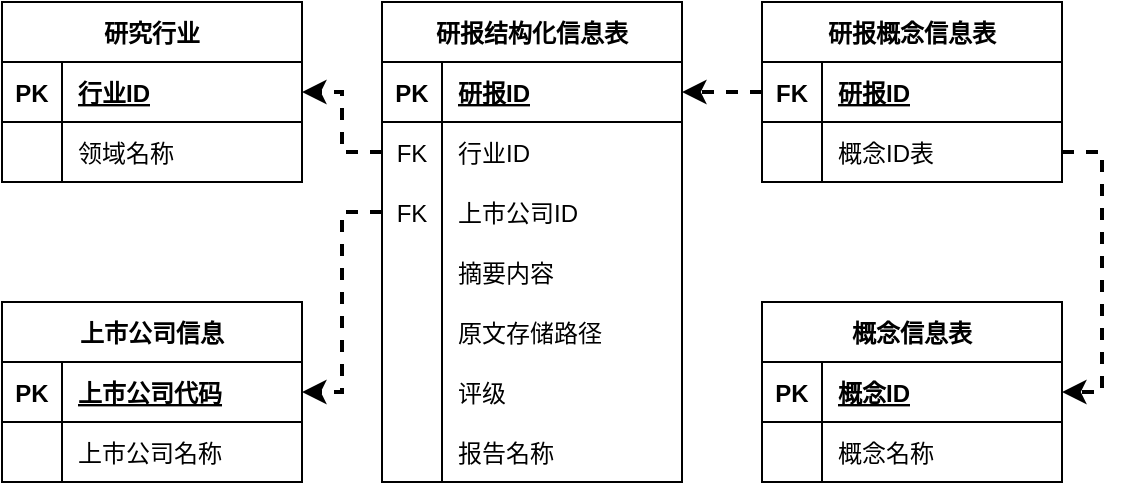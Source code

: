 <mxfile version="16.4.11" type="github">
  <diagram id="uSX-9S-eXGz2k6nIvwEQ" name="第 1 页">
    <mxGraphModel dx="916" dy="466" grid="1" gridSize="10" guides="1" tooltips="1" connect="1" arrows="1" fold="1" page="1" pageScale="1" pageWidth="850" pageHeight="1100" math="0" shadow="0">
      <root>
        <mxCell id="0" />
        <mxCell id="1" parent="0" />
        <mxCell id="vnZ6nE50Qv4-x-l0_GSR-59" value="研究行业" style="shape=table;startSize=30;container=1;collapsible=1;childLayout=tableLayout;fixedRows=1;rowLines=0;fontStyle=1;align=center;resizeLast=1;" parent="1" vertex="1">
          <mxGeometry x="170" y="130" width="150" height="90" as="geometry" />
        </mxCell>
        <mxCell id="vnZ6nE50Qv4-x-l0_GSR-60" value="" style="shape=partialRectangle;collapsible=0;dropTarget=0;pointerEvents=0;fillColor=none;top=0;left=0;bottom=1;right=0;points=[[0,0.5],[1,0.5]];portConstraint=eastwest;" parent="vnZ6nE50Qv4-x-l0_GSR-59" vertex="1">
          <mxGeometry y="30" width="150" height="30" as="geometry" />
        </mxCell>
        <mxCell id="vnZ6nE50Qv4-x-l0_GSR-61" value="PK" style="shape=partialRectangle;connectable=0;fillColor=none;top=0;left=0;bottom=0;right=0;fontStyle=1;overflow=hidden;" parent="vnZ6nE50Qv4-x-l0_GSR-60" vertex="1">
          <mxGeometry width="30" height="30" as="geometry">
            <mxRectangle width="30" height="30" as="alternateBounds" />
          </mxGeometry>
        </mxCell>
        <mxCell id="vnZ6nE50Qv4-x-l0_GSR-62" value="行业ID" style="shape=partialRectangle;connectable=0;fillColor=none;top=0;left=0;bottom=0;right=0;align=left;spacingLeft=6;fontStyle=5;overflow=hidden;" parent="vnZ6nE50Qv4-x-l0_GSR-60" vertex="1">
          <mxGeometry x="30" width="120" height="30" as="geometry">
            <mxRectangle width="120" height="30" as="alternateBounds" />
          </mxGeometry>
        </mxCell>
        <mxCell id="vnZ6nE50Qv4-x-l0_GSR-63" value="" style="shape=partialRectangle;collapsible=0;dropTarget=0;pointerEvents=0;fillColor=none;top=0;left=0;bottom=0;right=0;points=[[0,0.5],[1,0.5]];portConstraint=eastwest;" parent="vnZ6nE50Qv4-x-l0_GSR-59" vertex="1">
          <mxGeometry y="60" width="150" height="30" as="geometry" />
        </mxCell>
        <mxCell id="vnZ6nE50Qv4-x-l0_GSR-64" value="" style="shape=partialRectangle;connectable=0;fillColor=none;top=0;left=0;bottom=0;right=0;editable=1;overflow=hidden;" parent="vnZ6nE50Qv4-x-l0_GSR-63" vertex="1">
          <mxGeometry width="30" height="30" as="geometry">
            <mxRectangle width="30" height="30" as="alternateBounds" />
          </mxGeometry>
        </mxCell>
        <mxCell id="vnZ6nE50Qv4-x-l0_GSR-65" value="领域名称" style="shape=partialRectangle;connectable=0;fillColor=none;top=0;left=0;bottom=0;right=0;align=left;spacingLeft=6;overflow=hidden;" parent="vnZ6nE50Qv4-x-l0_GSR-63" vertex="1">
          <mxGeometry x="30" width="120" height="30" as="geometry">
            <mxRectangle width="120" height="30" as="alternateBounds" />
          </mxGeometry>
        </mxCell>
        <mxCell id="vnZ6nE50Qv4-x-l0_GSR-95" value="" style="group" parent="1" vertex="1" connectable="0">
          <mxGeometry x="170" y="280" width="160" height="100" as="geometry" />
        </mxCell>
        <mxCell id="vnZ6nE50Qv4-x-l0_GSR-96" value="上市公司信息" style="shape=table;startSize=30;container=1;collapsible=1;childLayout=tableLayout;fixedRows=1;rowLines=0;fontStyle=1;align=center;resizeLast=1;" parent="vnZ6nE50Qv4-x-l0_GSR-95" vertex="1">
          <mxGeometry width="150" height="90" as="geometry" />
        </mxCell>
        <mxCell id="vnZ6nE50Qv4-x-l0_GSR-97" value="" style="shape=partialRectangle;collapsible=0;dropTarget=0;pointerEvents=0;fillColor=none;top=0;left=0;bottom=1;right=0;points=[[0,0.5],[1,0.5]];portConstraint=eastwest;" parent="vnZ6nE50Qv4-x-l0_GSR-96" vertex="1">
          <mxGeometry y="30" width="150" height="30" as="geometry" />
        </mxCell>
        <mxCell id="vnZ6nE50Qv4-x-l0_GSR-98" value="PK" style="shape=partialRectangle;connectable=0;fillColor=none;top=0;left=0;bottom=0;right=0;fontStyle=1;overflow=hidden;" parent="vnZ6nE50Qv4-x-l0_GSR-97" vertex="1">
          <mxGeometry width="30" height="30" as="geometry">
            <mxRectangle width="30" height="30" as="alternateBounds" />
          </mxGeometry>
        </mxCell>
        <mxCell id="vnZ6nE50Qv4-x-l0_GSR-99" value="上市公司代码" style="shape=partialRectangle;connectable=0;fillColor=none;top=0;left=0;bottom=0;right=0;align=left;spacingLeft=6;fontStyle=5;overflow=hidden;" parent="vnZ6nE50Qv4-x-l0_GSR-97" vertex="1">
          <mxGeometry x="30" width="120" height="30" as="geometry">
            <mxRectangle width="120" height="30" as="alternateBounds" />
          </mxGeometry>
        </mxCell>
        <mxCell id="vnZ6nE50Qv4-x-l0_GSR-100" value="" style="shape=partialRectangle;collapsible=0;dropTarget=0;pointerEvents=0;fillColor=none;top=0;left=0;bottom=0;right=0;points=[[0,0.5],[1,0.5]];portConstraint=eastwest;" parent="vnZ6nE50Qv4-x-l0_GSR-96" vertex="1">
          <mxGeometry y="60" width="150" height="30" as="geometry" />
        </mxCell>
        <mxCell id="vnZ6nE50Qv4-x-l0_GSR-101" value="" style="shape=partialRectangle;connectable=0;fillColor=none;top=0;left=0;bottom=0;right=0;editable=1;overflow=hidden;" parent="vnZ6nE50Qv4-x-l0_GSR-100" vertex="1">
          <mxGeometry width="30" height="30" as="geometry">
            <mxRectangle width="30" height="30" as="alternateBounds" />
          </mxGeometry>
        </mxCell>
        <mxCell id="vnZ6nE50Qv4-x-l0_GSR-102" value="上市公司名称" style="shape=partialRectangle;connectable=0;fillColor=none;top=0;left=0;bottom=0;right=0;align=left;spacingLeft=6;overflow=hidden;" parent="vnZ6nE50Qv4-x-l0_GSR-100" vertex="1">
          <mxGeometry x="30" width="120" height="30" as="geometry">
            <mxRectangle width="120" height="30" as="alternateBounds" />
          </mxGeometry>
        </mxCell>
        <mxCell id="vnZ6nE50Qv4-x-l0_GSR-106" style="edgeStyle=orthogonalEdgeStyle;rounded=0;orthogonalLoop=1;jettySize=auto;html=1;exitX=1;exitY=0.5;exitDx=0;exitDy=0;" parent="vnZ6nE50Qv4-x-l0_GSR-96" source="vnZ6nE50Qv4-x-l0_GSR-100" target="vnZ6nE50Qv4-x-l0_GSR-100" edge="1">
          <mxGeometry relative="1" as="geometry" />
        </mxCell>
        <mxCell id="vnZ6nE50Qv4-x-l0_GSR-107" value="" style="shape=partialRectangle;connectable=0;fillColor=none;top=0;left=0;bottom=0;right=0;editable=1;overflow=hidden;" parent="vnZ6nE50Qv4-x-l0_GSR-95" vertex="1">
          <mxGeometry y="44.444" width="32" height="11.111" as="geometry" />
        </mxCell>
        <mxCell id="eZdpOaNj7tm1_0DmGY0I-107" value="研报概念信息表" style="shape=table;startSize=30;container=1;collapsible=1;childLayout=tableLayout;fixedRows=1;rowLines=0;fontStyle=1;align=center;resizeLast=1;" vertex="1" parent="1">
          <mxGeometry x="550" y="130" width="150" height="90" as="geometry" />
        </mxCell>
        <mxCell id="eZdpOaNj7tm1_0DmGY0I-108" value="" style="shape=partialRectangle;collapsible=0;dropTarget=0;pointerEvents=0;fillColor=none;top=0;left=0;bottom=1;right=0;points=[[0,0.5],[1,0.5]];portConstraint=eastwest;" vertex="1" parent="eZdpOaNj7tm1_0DmGY0I-107">
          <mxGeometry y="30" width="150" height="30" as="geometry" />
        </mxCell>
        <mxCell id="eZdpOaNj7tm1_0DmGY0I-109" value="FK" style="shape=partialRectangle;connectable=0;fillColor=none;top=0;left=0;bottom=0;right=0;fontStyle=1;overflow=hidden;" vertex="1" parent="eZdpOaNj7tm1_0DmGY0I-108">
          <mxGeometry width="30" height="30" as="geometry">
            <mxRectangle width="30" height="30" as="alternateBounds" />
          </mxGeometry>
        </mxCell>
        <mxCell id="eZdpOaNj7tm1_0DmGY0I-110" value="研报ID" style="shape=partialRectangle;connectable=0;fillColor=none;top=0;left=0;bottom=0;right=0;align=left;spacingLeft=6;fontStyle=5;overflow=hidden;" vertex="1" parent="eZdpOaNj7tm1_0DmGY0I-108">
          <mxGeometry x="30" width="120" height="30" as="geometry">
            <mxRectangle width="120" height="30" as="alternateBounds" />
          </mxGeometry>
        </mxCell>
        <mxCell id="eZdpOaNj7tm1_0DmGY0I-111" value="" style="shape=partialRectangle;collapsible=0;dropTarget=0;pointerEvents=0;fillColor=none;top=0;left=0;bottom=0;right=0;points=[[0,0.5],[1,0.5]];portConstraint=eastwest;" vertex="1" parent="eZdpOaNj7tm1_0DmGY0I-107">
          <mxGeometry y="60" width="150" height="30" as="geometry" />
        </mxCell>
        <mxCell id="eZdpOaNj7tm1_0DmGY0I-112" value="" style="shape=partialRectangle;connectable=0;fillColor=none;top=0;left=0;bottom=0;right=0;editable=1;overflow=hidden;" vertex="1" parent="eZdpOaNj7tm1_0DmGY0I-111">
          <mxGeometry width="30" height="30" as="geometry">
            <mxRectangle width="30" height="30" as="alternateBounds" />
          </mxGeometry>
        </mxCell>
        <mxCell id="eZdpOaNj7tm1_0DmGY0I-113" value="概念ID表" style="shape=partialRectangle;connectable=0;fillColor=none;top=0;left=0;bottom=0;right=0;align=left;spacingLeft=6;overflow=hidden;" vertex="1" parent="eZdpOaNj7tm1_0DmGY0I-111">
          <mxGeometry x="30" width="120" height="30" as="geometry">
            <mxRectangle width="120" height="30" as="alternateBounds" />
          </mxGeometry>
        </mxCell>
        <mxCell id="eZdpOaNj7tm1_0DmGY0I-69" value="研报结构化信息表" style="shape=table;startSize=30;container=1;collapsible=1;childLayout=tableLayout;fixedRows=1;rowLines=0;fontStyle=1;align=center;resizeLast=1;" vertex="1" parent="1">
          <mxGeometry x="360" y="130" width="150" height="240" as="geometry" />
        </mxCell>
        <mxCell id="eZdpOaNj7tm1_0DmGY0I-70" value="" style="shape=partialRectangle;collapsible=0;dropTarget=0;pointerEvents=0;fillColor=none;top=0;left=0;bottom=1;right=0;points=[[0,0.5],[1,0.5]];portConstraint=eastwest;" vertex="1" parent="eZdpOaNj7tm1_0DmGY0I-69">
          <mxGeometry y="30" width="150" height="30" as="geometry" />
        </mxCell>
        <mxCell id="eZdpOaNj7tm1_0DmGY0I-71" value="PK" style="shape=partialRectangle;connectable=0;fillColor=none;top=0;left=0;bottom=0;right=0;fontStyle=1;overflow=hidden;" vertex="1" parent="eZdpOaNj7tm1_0DmGY0I-70">
          <mxGeometry width="30" height="30" as="geometry">
            <mxRectangle width="30" height="30" as="alternateBounds" />
          </mxGeometry>
        </mxCell>
        <mxCell id="eZdpOaNj7tm1_0DmGY0I-72" value="研报ID" style="shape=partialRectangle;connectable=0;fillColor=none;top=0;left=0;bottom=0;right=0;align=left;spacingLeft=6;fontStyle=5;overflow=hidden;" vertex="1" parent="eZdpOaNj7tm1_0DmGY0I-70">
          <mxGeometry x="30" width="120" height="30" as="geometry">
            <mxRectangle width="120" height="30" as="alternateBounds" />
          </mxGeometry>
        </mxCell>
        <mxCell id="eZdpOaNj7tm1_0DmGY0I-101" value="" style="shape=partialRectangle;collapsible=0;dropTarget=0;pointerEvents=0;fillColor=none;top=0;left=0;bottom=0;right=0;points=[[0,0.5],[1,0.5]];portConstraint=eastwest;" vertex="1" parent="eZdpOaNj7tm1_0DmGY0I-69">
          <mxGeometry y="60" width="150" height="30" as="geometry" />
        </mxCell>
        <mxCell id="eZdpOaNj7tm1_0DmGY0I-102" value="FK" style="shape=partialRectangle;connectable=0;fillColor=none;top=0;left=0;bottom=0;right=0;editable=1;overflow=hidden;" vertex="1" parent="eZdpOaNj7tm1_0DmGY0I-101">
          <mxGeometry width="30" height="30" as="geometry">
            <mxRectangle width="30" height="30" as="alternateBounds" />
          </mxGeometry>
        </mxCell>
        <mxCell id="eZdpOaNj7tm1_0DmGY0I-103" value="行业ID" style="shape=partialRectangle;connectable=0;fillColor=none;top=0;left=0;bottom=0;right=0;align=left;spacingLeft=6;overflow=hidden;" vertex="1" parent="eZdpOaNj7tm1_0DmGY0I-101">
          <mxGeometry x="30" width="120" height="30" as="geometry">
            <mxRectangle width="120" height="30" as="alternateBounds" />
          </mxGeometry>
        </mxCell>
        <mxCell id="eZdpOaNj7tm1_0DmGY0I-104" value="" style="shape=partialRectangle;collapsible=0;dropTarget=0;pointerEvents=0;fillColor=none;top=0;left=0;bottom=0;right=0;points=[[0,0.5],[1,0.5]];portConstraint=eastwest;" vertex="1" parent="eZdpOaNj7tm1_0DmGY0I-69">
          <mxGeometry y="90" width="150" height="30" as="geometry" />
        </mxCell>
        <mxCell id="eZdpOaNj7tm1_0DmGY0I-105" value="FK" style="shape=partialRectangle;connectable=0;fillColor=none;top=0;left=0;bottom=0;right=0;editable=1;overflow=hidden;" vertex="1" parent="eZdpOaNj7tm1_0DmGY0I-104">
          <mxGeometry width="30" height="30" as="geometry">
            <mxRectangle width="30" height="30" as="alternateBounds" />
          </mxGeometry>
        </mxCell>
        <mxCell id="eZdpOaNj7tm1_0DmGY0I-106" value="上市公司ID" style="shape=partialRectangle;connectable=0;fillColor=none;top=0;left=0;bottom=0;right=0;align=left;spacingLeft=6;overflow=hidden;" vertex="1" parent="eZdpOaNj7tm1_0DmGY0I-104">
          <mxGeometry x="30" width="120" height="30" as="geometry">
            <mxRectangle width="120" height="30" as="alternateBounds" />
          </mxGeometry>
        </mxCell>
        <mxCell id="eZdpOaNj7tm1_0DmGY0I-121" value="" style="shape=partialRectangle;collapsible=0;dropTarget=0;pointerEvents=0;fillColor=none;top=0;left=0;bottom=0;right=0;points=[[0,0.5],[1,0.5]];portConstraint=eastwest;" vertex="1" parent="eZdpOaNj7tm1_0DmGY0I-69">
          <mxGeometry y="120" width="150" height="30" as="geometry" />
        </mxCell>
        <mxCell id="eZdpOaNj7tm1_0DmGY0I-122" value="" style="shape=partialRectangle;connectable=0;fillColor=none;top=0;left=0;bottom=0;right=0;editable=1;overflow=hidden;" vertex="1" parent="eZdpOaNj7tm1_0DmGY0I-121">
          <mxGeometry width="30" height="30" as="geometry">
            <mxRectangle width="30" height="30" as="alternateBounds" />
          </mxGeometry>
        </mxCell>
        <mxCell id="eZdpOaNj7tm1_0DmGY0I-123" value="摘要内容" style="shape=partialRectangle;connectable=0;fillColor=none;top=0;left=0;bottom=0;right=0;align=left;spacingLeft=6;overflow=hidden;" vertex="1" parent="eZdpOaNj7tm1_0DmGY0I-121">
          <mxGeometry x="30" width="120" height="30" as="geometry">
            <mxRectangle width="120" height="30" as="alternateBounds" />
          </mxGeometry>
        </mxCell>
        <mxCell id="eZdpOaNj7tm1_0DmGY0I-124" value="" style="shape=partialRectangle;collapsible=0;dropTarget=0;pointerEvents=0;fillColor=none;top=0;left=0;bottom=0;right=0;points=[[0,0.5],[1,0.5]];portConstraint=eastwest;" vertex="1" parent="eZdpOaNj7tm1_0DmGY0I-69">
          <mxGeometry y="150" width="150" height="30" as="geometry" />
        </mxCell>
        <mxCell id="eZdpOaNj7tm1_0DmGY0I-125" value="" style="shape=partialRectangle;connectable=0;fillColor=none;top=0;left=0;bottom=0;right=0;editable=1;overflow=hidden;" vertex="1" parent="eZdpOaNj7tm1_0DmGY0I-124">
          <mxGeometry width="30" height="30" as="geometry">
            <mxRectangle width="30" height="30" as="alternateBounds" />
          </mxGeometry>
        </mxCell>
        <mxCell id="eZdpOaNj7tm1_0DmGY0I-126" value="原文存储路径" style="shape=partialRectangle;connectable=0;fillColor=none;top=0;left=0;bottom=0;right=0;align=left;spacingLeft=6;overflow=hidden;" vertex="1" parent="eZdpOaNj7tm1_0DmGY0I-124">
          <mxGeometry x="30" width="120" height="30" as="geometry">
            <mxRectangle width="120" height="30" as="alternateBounds" />
          </mxGeometry>
        </mxCell>
        <mxCell id="eZdpOaNj7tm1_0DmGY0I-127" value="" style="shape=partialRectangle;collapsible=0;dropTarget=0;pointerEvents=0;fillColor=none;top=0;left=0;bottom=0;right=0;points=[[0,0.5],[1,0.5]];portConstraint=eastwest;" vertex="1" parent="eZdpOaNj7tm1_0DmGY0I-69">
          <mxGeometry y="180" width="150" height="30" as="geometry" />
        </mxCell>
        <mxCell id="eZdpOaNj7tm1_0DmGY0I-128" value="" style="shape=partialRectangle;connectable=0;fillColor=none;top=0;left=0;bottom=0;right=0;editable=1;overflow=hidden;" vertex="1" parent="eZdpOaNj7tm1_0DmGY0I-127">
          <mxGeometry width="30" height="30" as="geometry">
            <mxRectangle width="30" height="30" as="alternateBounds" />
          </mxGeometry>
        </mxCell>
        <mxCell id="eZdpOaNj7tm1_0DmGY0I-129" value="评级" style="shape=partialRectangle;connectable=0;fillColor=none;top=0;left=0;bottom=0;right=0;align=left;spacingLeft=6;overflow=hidden;" vertex="1" parent="eZdpOaNj7tm1_0DmGY0I-127">
          <mxGeometry x="30" width="120" height="30" as="geometry">
            <mxRectangle width="120" height="30" as="alternateBounds" />
          </mxGeometry>
        </mxCell>
        <mxCell id="eZdpOaNj7tm1_0DmGY0I-73" value="" style="shape=partialRectangle;collapsible=0;dropTarget=0;pointerEvents=0;fillColor=none;top=0;left=0;bottom=0;right=0;points=[[0,0.5],[1,0.5]];portConstraint=eastwest;" vertex="1" parent="eZdpOaNj7tm1_0DmGY0I-69">
          <mxGeometry y="210" width="150" height="30" as="geometry" />
        </mxCell>
        <mxCell id="eZdpOaNj7tm1_0DmGY0I-74" value="" style="shape=partialRectangle;connectable=0;fillColor=none;top=0;left=0;bottom=0;right=0;editable=1;overflow=hidden;" vertex="1" parent="eZdpOaNj7tm1_0DmGY0I-73">
          <mxGeometry width="30" height="30" as="geometry">
            <mxRectangle width="30" height="30" as="alternateBounds" />
          </mxGeometry>
        </mxCell>
        <mxCell id="eZdpOaNj7tm1_0DmGY0I-75" value="报告名称" style="shape=partialRectangle;connectable=0;fillColor=none;top=0;left=0;bottom=0;right=0;align=left;spacingLeft=6;overflow=hidden;" vertex="1" parent="eZdpOaNj7tm1_0DmGY0I-73">
          <mxGeometry x="30" width="120" height="30" as="geometry">
            <mxRectangle width="120" height="30" as="alternateBounds" />
          </mxGeometry>
        </mxCell>
        <mxCell id="eZdpOaNj7tm1_0DmGY0I-137" value="概念信息表" style="shape=table;startSize=30;container=1;collapsible=1;childLayout=tableLayout;fixedRows=1;rowLines=0;fontStyle=1;align=center;resizeLast=1;" vertex="1" parent="1">
          <mxGeometry x="550" y="280" width="150" height="90" as="geometry" />
        </mxCell>
        <mxCell id="eZdpOaNj7tm1_0DmGY0I-138" value="" style="shape=partialRectangle;collapsible=0;dropTarget=0;pointerEvents=0;fillColor=none;top=0;left=0;bottom=1;right=0;points=[[0,0.5],[1,0.5]];portConstraint=eastwest;" vertex="1" parent="eZdpOaNj7tm1_0DmGY0I-137">
          <mxGeometry y="30" width="150" height="30" as="geometry" />
        </mxCell>
        <mxCell id="eZdpOaNj7tm1_0DmGY0I-139" value="PK" style="shape=partialRectangle;connectable=0;fillColor=none;top=0;left=0;bottom=0;right=0;fontStyle=1;overflow=hidden;" vertex="1" parent="eZdpOaNj7tm1_0DmGY0I-138">
          <mxGeometry width="30" height="30" as="geometry">
            <mxRectangle width="30" height="30" as="alternateBounds" />
          </mxGeometry>
        </mxCell>
        <mxCell id="eZdpOaNj7tm1_0DmGY0I-140" value="概念ID" style="shape=partialRectangle;connectable=0;fillColor=none;top=0;left=0;bottom=0;right=0;align=left;spacingLeft=6;fontStyle=5;overflow=hidden;" vertex="1" parent="eZdpOaNj7tm1_0DmGY0I-138">
          <mxGeometry x="30" width="120" height="30" as="geometry">
            <mxRectangle width="120" height="30" as="alternateBounds" />
          </mxGeometry>
        </mxCell>
        <mxCell id="eZdpOaNj7tm1_0DmGY0I-141" value="" style="shape=partialRectangle;collapsible=0;dropTarget=0;pointerEvents=0;fillColor=none;top=0;left=0;bottom=0;right=0;points=[[0,0.5],[1,0.5]];portConstraint=eastwest;" vertex="1" parent="eZdpOaNj7tm1_0DmGY0I-137">
          <mxGeometry y="60" width="150" height="30" as="geometry" />
        </mxCell>
        <mxCell id="eZdpOaNj7tm1_0DmGY0I-142" value="" style="shape=partialRectangle;connectable=0;fillColor=none;top=0;left=0;bottom=0;right=0;editable=1;overflow=hidden;" vertex="1" parent="eZdpOaNj7tm1_0DmGY0I-141">
          <mxGeometry width="30" height="30" as="geometry">
            <mxRectangle width="30" height="30" as="alternateBounds" />
          </mxGeometry>
        </mxCell>
        <mxCell id="eZdpOaNj7tm1_0DmGY0I-143" value="概念名称" style="shape=partialRectangle;connectable=0;fillColor=none;top=0;left=0;bottom=0;right=0;align=left;spacingLeft=6;overflow=hidden;" vertex="1" parent="eZdpOaNj7tm1_0DmGY0I-141">
          <mxGeometry x="30" width="120" height="30" as="geometry">
            <mxRectangle width="120" height="30" as="alternateBounds" />
          </mxGeometry>
        </mxCell>
        <mxCell id="eZdpOaNj7tm1_0DmGY0I-144" style="edgeStyle=orthogonalEdgeStyle;rounded=0;orthogonalLoop=1;jettySize=auto;html=1;exitX=1;exitY=0.5;exitDx=0;exitDy=0;entryX=1;entryY=0.5;entryDx=0;entryDy=0;dashed=1;fontSize=14;endArrow=classic;endFill=1;strokeWidth=2;" edge="1" parent="1" source="eZdpOaNj7tm1_0DmGY0I-111" target="eZdpOaNj7tm1_0DmGY0I-138">
          <mxGeometry relative="1" as="geometry" />
        </mxCell>
        <mxCell id="eZdpOaNj7tm1_0DmGY0I-145" style="edgeStyle=orthogonalEdgeStyle;rounded=0;orthogonalLoop=1;jettySize=auto;html=1;exitX=0;exitY=0.5;exitDx=0;exitDy=0;entryX=1;entryY=0.5;entryDx=0;entryDy=0;dashed=1;fontSize=14;endArrow=classic;endFill=1;strokeWidth=2;" edge="1" parent="1" source="eZdpOaNj7tm1_0DmGY0I-108" target="eZdpOaNj7tm1_0DmGY0I-70">
          <mxGeometry relative="1" as="geometry" />
        </mxCell>
        <mxCell id="eZdpOaNj7tm1_0DmGY0I-146" style="edgeStyle=orthogonalEdgeStyle;rounded=0;orthogonalLoop=1;jettySize=auto;html=1;exitX=0;exitY=0.5;exitDx=0;exitDy=0;entryX=1;entryY=0.5;entryDx=0;entryDy=0;dashed=1;fontSize=14;endArrow=classic;endFill=1;strokeWidth=2;" edge="1" parent="1" source="eZdpOaNj7tm1_0DmGY0I-101" target="vnZ6nE50Qv4-x-l0_GSR-60">
          <mxGeometry relative="1" as="geometry" />
        </mxCell>
        <mxCell id="eZdpOaNj7tm1_0DmGY0I-147" style="edgeStyle=orthogonalEdgeStyle;rounded=0;orthogonalLoop=1;jettySize=auto;html=1;exitX=0;exitY=0.5;exitDx=0;exitDy=0;entryX=1;entryY=0.5;entryDx=0;entryDy=0;dashed=1;fontSize=14;endArrow=classic;endFill=1;strokeWidth=2;" edge="1" parent="1" source="eZdpOaNj7tm1_0DmGY0I-104" target="vnZ6nE50Qv4-x-l0_GSR-97">
          <mxGeometry relative="1" as="geometry" />
        </mxCell>
      </root>
    </mxGraphModel>
  </diagram>
</mxfile>
